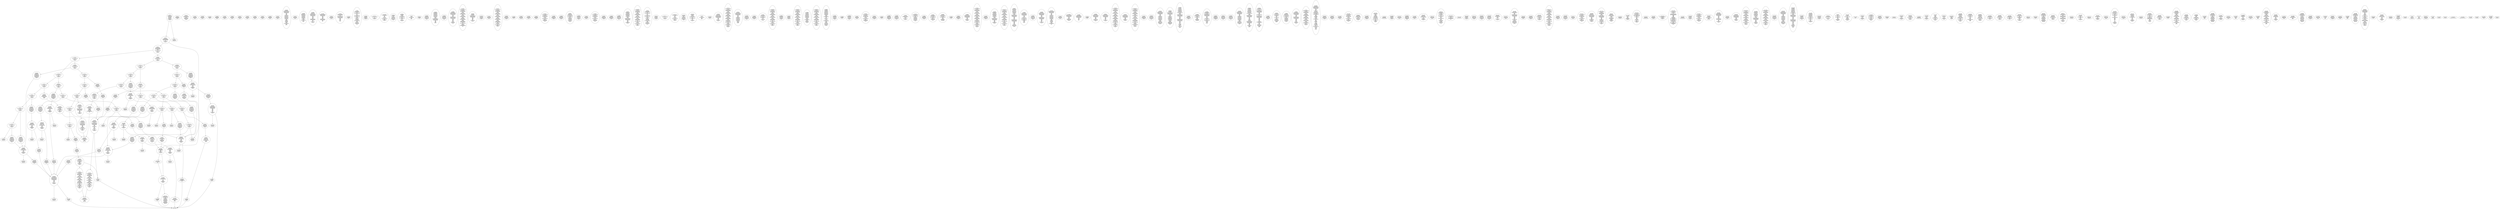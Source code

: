 /* Generated by GvGen v.1.0 (https://www.github.com/stricaud/gvgen) */

digraph G {
compound=true;
   node1 [label="[anywhere]"];
   node2 [label="# 0x0
PUSHX Data
PUSHX Data
MSTORE
CALLVALUE
ISZERO
PUSHX Data
JUMPI
"];
   node3 [label="# 0xc
PUSHX Data
REVERT
"];
   node4 [label="# 0x10
JUMPDEST
PUSHX LogicData
CALLDATASIZE
LT
PUSHX Data
JUMPI
"];
   node5 [label="# 0x1a
PUSHX Data
CALLDATALOAD
PUSHX BitData
SHR
PUSHX LogicData
GT
PUSHX Data
JUMPI
"];
   node6 [label="# 0x2b
PUSHX LogicData
GT
PUSHX Data
JUMPI
"];
   node7 [label="# 0x36
PUSHX LogicData
GT
PUSHX Data
JUMPI
"];
   node8 [label="# 0x41
PUSHX LogicData
EQ
PUSHX Data
JUMPI
"];
   node9 [label="# 0x4c
PUSHX LogicData
EQ
PUSHX Data
JUMPI
"];
   node10 [label="# 0x57
PUSHX LogicData
EQ
PUSHX Data
JUMPI
"];
   node11 [label="# 0x62
PUSHX LogicData
EQ
PUSHX Data
JUMPI
"];
   node12 [label="# 0x6d
PUSHX Data
REVERT
"];
   node13 [label="# 0x71
JUMPDEST
PUSHX LogicData
EQ
PUSHX Data
JUMPI
"];
   node14 [label="# 0x7d
PUSHX LogicData
EQ
PUSHX Data
JUMPI
"];
   node15 [label="# 0x88
PUSHX LogicData
EQ
PUSHX Data
JUMPI
"];
   node16 [label="# 0x93
PUSHX Data
REVERT
"];
   node17 [label="# 0x97
JUMPDEST
PUSHX LogicData
EQ
PUSHX Data
JUMPI
"];
   node18 [label="# 0xa3
PUSHX LogicData
EQ
PUSHX Data
JUMPI
"];
   node19 [label="# 0xae
PUSHX LogicData
EQ
PUSHX Data
JUMPI
"];
   node20 [label="# 0xb9
PUSHX LogicData
EQ
PUSHX Data
JUMPI
"];
   node21 [label="# 0xc4
PUSHX LogicData
EQ
PUSHX Data
JUMPI
"];
   node22 [label="# 0xcf
PUSHX LogicData
EQ
PUSHX Data
JUMPI
"];
   node23 [label="# 0xda
PUSHX Data
REVERT
"];
   node24 [label="# 0xde
JUMPDEST
PUSHX LogicData
GT
PUSHX Data
JUMPI
"];
   node25 [label="# 0xea
PUSHX LogicData
GT
PUSHX Data
JUMPI
"];
   node26 [label="# 0xf5
PUSHX LogicData
EQ
PUSHX Data
JUMPI
"];
   node27 [label="# 0x100
PUSHX LogicData
EQ
PUSHX Data
JUMPI
"];
   node28 [label="# 0x10b
PUSHX LogicData
EQ
PUSHX Data
JUMPI
"];
   node29 [label="# 0x116
PUSHX LogicData
EQ
PUSHX Data
JUMPI
"];
   node30 [label="# 0x121
PUSHX Data
REVERT
"];
   node31 [label="# 0x125
JUMPDEST
PUSHX LogicData
EQ
PUSHX Data
JUMPI
"];
   node32 [label="# 0x131
PUSHX LogicData
EQ
PUSHX Data
JUMPI
"];
   node33 [label="# 0x13c
PUSHX LogicData
EQ
PUSHX Data
JUMPI
"];
   node34 [label="# 0x147
PUSHX Data
REVERT
"];
   node35 [label="# 0x14b
JUMPDEST
PUSHX LogicData
EQ
PUSHX Data
JUMPI
"];
   node36 [label="# 0x157
PUSHX LogicData
EQ
PUSHX Data
JUMPI
"];
   node37 [label="# 0x162
PUSHX LogicData
EQ
PUSHX Data
JUMPI
"];
   node38 [label="# 0x16d
PUSHX LogicData
EQ
PUSHX Data
JUMPI
"];
   node39 [label="# 0x178
PUSHX LogicData
EQ
PUSHX Data
JUMPI
"];
   node40 [label="# 0x183
PUSHX LogicData
EQ
PUSHX Data
JUMPI
"];
   node41 [label="# 0x18e
JUMPDEST
PUSHX Data
REVERT
"];
   node42 [label="# 0x193
JUMPDEST
PUSHX Data
PUSHX Data
CALLDATASIZE
PUSHX Data
PUSHX Data
JUMP
"];
   node43 [label="# 0x1a1
JUMPDEST
PUSHX Data
JUMP
"];
   node44 [label="# 0x1a6
JUMPDEST
PUSHX MemData
MLOAD
ISZERO
ISZERO
MSTORE
PUSHX ArithData
ADD
"];
   node45 [label="# 0x1b2
JUMPDEST
PUSHX MemData
MLOAD
SUB
RETURN
"];
   node46 [label="# 0x1bb
JUMPDEST
PUSHX Data
PUSHX Data
JUMP
"];
   node47 [label="# 0x1c3
JUMPDEST
PUSHX MemData
MLOAD
PUSHX Data
PUSHX Data
JUMP
"];
   node48 [label="# 0x1d0
JUMPDEST
PUSHX Data
PUSHX Data
CALLDATASIZE
PUSHX Data
PUSHX Data
JUMP
"];
   node49 [label="# 0x1de
JUMPDEST
PUSHX Data
JUMP
"];
   node50 [label="# 0x1e3
JUMPDEST
PUSHX MemData
MLOAD
PUSHX ArithData
PUSHX BitData
PUSHX BitData
SHL
SUB
AND
MSTORE
PUSHX ArithData
ADD
PUSHX Data
JUMP
"];
   node51 [label="# 0x1fb
JUMPDEST
PUSHX Data
PUSHX Data
CALLDATASIZE
PUSHX Data
PUSHX Data
JUMP
"];
   node52 [label="# 0x209
JUMPDEST
PUSHX Data
JUMP
"];
   node53 [label="# 0x20e
JUMPDEST
STOP
"];
   node54 [label="# 0x210
JUMPDEST
PUSHX Data
PUSHX Data
JUMP
"];
   node55 [label="# 0x218
JUMPDEST
PUSHX MemData
MLOAD
MSTORE
PUSHX ArithData
ADD
PUSHX Data
JUMP
"];
   node56 [label="# 0x226
JUMPDEST
PUSHX Data
PUSHX Data
CALLDATASIZE
PUSHX Data
PUSHX Data
JUMP
"];
   node57 [label="# 0x234
JUMPDEST
PUSHX Data
JUMP
"];
   node58 [label="# 0x239
JUMPDEST
PUSHX Data
PUSHX Data
JUMP
"];
   node59 [label="# 0x241
JUMPDEST
PUSHX Data
PUSHX Data
CALLDATASIZE
PUSHX Data
PUSHX Data
JUMP
"];
   node60 [label="# 0x24f
JUMPDEST
PUSHX Data
JUMP
"];
   node61 [label="# 0x254
JUMPDEST
PUSHX Data
PUSHX Data
CALLDATASIZE
PUSHX Data
PUSHX Data
JUMP
"];
   node62 [label="# 0x262
JUMPDEST
PUSHX Data
JUMP
"];
   node63 [label="# 0x267
JUMPDEST
PUSHX Data
PUSHX Data
CALLDATASIZE
PUSHX Data
PUSHX Data
JUMP
"];
   node64 [label="# 0x275
JUMPDEST
PUSHX Data
JUMP
"];
   node65 [label="# 0x27a
JUMPDEST
PUSHX StorData
SLOAD
PUSHX BitData
AND
PUSHX Data
JUMP
"];
   node66 [label="# 0x285
JUMPDEST
PUSHX Data
PUSHX Data
CALLDATASIZE
PUSHX Data
PUSHX Data
JUMP
"];
   node67 [label="# 0x293
JUMPDEST
PUSHX Data
JUMP
"];
   node68 [label="# 0x298
JUMPDEST
PUSHX Data
PUSHX Data
JUMP
"];
   node69 [label="# 0x2a0
JUMPDEST
PUSHX Data
PUSHX Data
CALLDATASIZE
PUSHX Data
PUSHX Data
JUMP
"];
   node70 [label="# 0x2ae
JUMPDEST
PUSHX Data
JUMP
"];
   node71 [label="# 0x2b3
JUMPDEST
PUSHX Data
PUSHX Data
JUMP
"];
   node72 [label="# 0x2bb
JUMPDEST
PUSHX Data
PUSHX Data
JUMP
"];
   node73 [label="# 0x2c3
JUMPDEST
PUSHX StorData
SLOAD
PUSHX Data
DIV
PUSHX ArithData
PUSHX BitData
PUSHX BitData
SHL
SUB
AND
PUSHX Data
JUMP
"];
   node74 [label="# 0x2d9
JUMPDEST
PUSHX Data
PUSHX Data
JUMP
"];
   node75 [label="# 0x2e1
JUMPDEST
PUSHX Data
PUSHX Data
JUMP
"];
   node76 [label="# 0x2e9
JUMPDEST
PUSHX Data
PUSHX Data
CALLDATASIZE
PUSHX Data
PUSHX Data
JUMP
"];
   node77 [label="# 0x2f7
JUMPDEST
PUSHX Data
JUMP
"];
   node78 [label="# 0x2fc
JUMPDEST
PUSHX Data
PUSHX Data
CALLDATASIZE
PUSHX Data
PUSHX Data
JUMP
"];
   node79 [label="# 0x30a
JUMPDEST
PUSHX Data
JUMP
"];
   node80 [label="# 0x30f
JUMPDEST
PUSHX Data
PUSHX Data
CALLDATASIZE
PUSHX Data
PUSHX Data
JUMP
"];
   node81 [label="# 0x31d
JUMPDEST
PUSHX Data
JUMP
"];
   node82 [label="# 0x322
JUMPDEST
PUSHX Data
PUSHX StorData
SLOAD
JUMP
"];
   node83 [label="# 0x32b
JUMPDEST
PUSHX Data
PUSHX Data
CALLDATASIZE
PUSHX Data
PUSHX Data
JUMP
"];
   node84 [label="# 0x339
JUMPDEST
PUSHX ArithData
PUSHX BitData
PUSHX BitData
SHL
SUB
AND
PUSHX Data
MSTORE
PUSHX Data
PUSHX Data
MSTORE
PUSHX Data
SHA3
AND
MSTORE
MSTORE
SHA3
SLOAD
PUSHX BitData
AND
JUMP
"];
   node85 [label="# 0x367
JUMPDEST
PUSHX Data
PUSHX Data
CALLDATASIZE
PUSHX Data
PUSHX Data
JUMP
"];
   node86 [label="# 0x375
JUMPDEST
PUSHX Data
JUMP
"];
   node87 [label="# 0x37a
JUMPDEST
PUSHX Data
PUSHX Data
CALLDATASIZE
PUSHX Data
PUSHX Data
JUMP
"];
   node88 [label="# 0x388
JUMPDEST
PUSHX Data
PUSHX Data
MSTORE
PUSHX Data
MSTORE
PUSHX Data
SHA3
SLOAD
PUSHX BitData
AND
JUMP
"];
   node89 [label="# 0x39d
JUMPDEST
PUSHX Data
PUSHX ArithData
PUSHX BitData
PUSHX BitData
SHL
SUB
NOT
AND
PUSHX BitData
PUSHX BitData
SHL
EQ
PUSHX Data
JUMPI
"];
   node90 [label="# 0x3b9
PUSHX ArithData
PUSHX BitData
PUSHX BitData
SHL
SUB
NOT
AND
PUSHX BitData
PUSHX BitData
SHL
EQ
"];
   node91 [label="# 0x3ce
JUMPDEST
PUSHX Data
JUMPI
"];
   node92 [label="# 0x3d4
PUSHX BitData
PUSHX BitData
SHL
PUSHX ArithData
PUSHX BitData
PUSHX BitData
SHL
SUB
NOT
AND
EQ
"];
   node93 [label="# 0x3e9
JUMPDEST
JUMP
"];
   node94 [label="# 0x3ef
JUMPDEST
PUSHX Data
PUSHX StorData
SLOAD
PUSHX Data
PUSHX Data
JUMP
"];
   node95 [label="# 0x3fe
JUMPDEST
PUSHX ArithData
ADD
PUSHX ArithData
DIV
MUL
PUSHX ArithData
ADD
PUSHX MemData
MLOAD
ADD
PUSHX Data
MSTORE
MSTORE
PUSHX ArithData
ADD
SLOAD
PUSHX Data
PUSHX Data
JUMP
"];
   node96 [label="# 0x42a
JUMPDEST
ISZERO
PUSHX Data
JUMPI
"];
   node97 [label="# 0x431
PUSHX LogicData
LT
PUSHX Data
JUMPI
"];
   node98 [label="# 0x439
PUSHX ArithData
SLOAD
DIV
MUL
MSTORE
PUSHX ArithData
ADD
PUSHX Data
JUMP
"];
   node99 [label="# 0x44c
JUMPDEST
ADD
PUSHX Data
MSTORE
PUSHX Data
PUSHX Data
SHA3
"];
   node100 [label="# 0x45a
JUMPDEST
SLOAD
MSTORE
PUSHX ArithData
ADD
PUSHX ArithData
ADD
GT
PUSHX Data
JUMPI
"];
   node101 [label="# 0x46e
SUB
PUSHX BitData
AND
ADD
"];
   node102 [label="# 0x477
JUMPDEST
JUMP
"];
   node103 [label="# 0x481
JUMPDEST
PUSHX Data
PUSHX Data
PUSHX Data
JUMP
"];
   node104 [label="# 0x48c
JUMPDEST
PUSHX Data
MSTORE
PUSHX Data
PUSHX Data
MSTORE
PUSHX Data
SHA3
SLOAD
PUSHX ArithData
PUSHX BitData
PUSHX BitData
SHL
SUB
AND
JUMP
"];
   node105 [label="# 0x4a8
JUMPDEST
PUSHX Data
PUSHX Data
PUSHX Data
JUMP
"];
   node106 [label="# 0x4b3
JUMPDEST
PUSHX ArithData
PUSHX BitData
PUSHX BitData
SHL
SUB
AND
PUSHX ArithData
PUSHX BitData
PUSHX BitData
SHL
SUB
AND
EQ
ISZERO
PUSHX Data
JUMPI
"];
   node107 [label="# 0x4d0
PUSHX MemData
MLOAD
PUSHX BitData
PUSHX BitData
SHL
MSTORE
PUSHX Data
PUSHX ArithData
ADD
MSTORE
PUSHX Data
PUSHX ArithData
ADD
MSTORE
PUSHX Data
PUSHX ArithData
ADD
MSTORE
PUSHX BitData
PUSHX BitData
SHL
PUSHX ArithData
ADD
MSTORE
PUSHX ArithData
ADD
"];
   node108 [label="# 0x51d
JUMPDEST
PUSHX MemData
MLOAD
SUB
REVERT
"];
   node109 [label="# 0x526
JUMPDEST
CALLER
PUSHX ArithData
PUSHX BitData
PUSHX BitData
SHL
SUB
AND
EQ
PUSHX Data
JUMPI
"];
   node110 [label="# 0x538
PUSHX Data
CALLER
PUSHX Data
JUMP
"];
   node111 [label="# 0x542
JUMPDEST
PUSHX Data
JUMPI
"];
   node112 [label="# 0x547
PUSHX MemData
MLOAD
PUSHX BitData
PUSHX BitData
SHL
MSTORE
PUSHX Data
PUSHX ArithData
ADD
MSTORE
PUSHX Data
PUSHX ArithData
ADD
MSTORE
PUSHX Data
PUSHX ArithData
ADD
MSTORE
PUSHX Data
PUSHX ArithData
ADD
MSTORE
PUSHX ArithData
ADD
PUSHX Data
JUMP
"];
   node113 [label="# 0x5b4
JUMPDEST
PUSHX Data
PUSHX Data
JUMP
"];
   node114 [label="# 0x5be
JUMPDEST
JUMP
"];
   node115 [label="# 0x5c3
JUMPDEST
PUSHX Data
PUSHX Data
PUSHX StorData
SLOAD
JUMP
"];
   node116 [label="# 0x5ce
JUMPDEST
JUMP
"];
   node117 [label="# 0x5d3
JUMPDEST
PUSHX Data
CALLER
"];
   node118 [label="# 0x5d8
JUMPDEST
PUSHX Data
JUMP
"];
   node119 [label="# 0x5de
JUMPDEST
PUSHX Data
JUMPI
"];
   node120 [label="# 0x5e3
PUSHX MemData
MLOAD
PUSHX BitData
PUSHX BitData
SHL
MSTORE
PUSHX ArithData
ADD
PUSHX Data
PUSHX Data
JUMP
"];
   node121 [label="# 0x5fa
JUMPDEST
PUSHX Data
PUSHX Data
JUMP
"];
   node122 [label="# 0x605
JUMPDEST
PUSHX Data
PUSHX Data
JUMP
"];
   node123 [label="# 0x60d
JUMPDEST
PUSHX Data
PUSHX Data
JUMP
"];
   node124 [label="# 0x615
JUMPDEST
JUMP
"];
   node125 [label="# 0x617
JUMPDEST
PUSHX Data
PUSHX MemData
MLOAD
PUSHX ArithData
ADD
PUSHX Data
MSTORE
PUSHX Data
MSTORE
PUSHX Data
JUMP
"];
   node126 [label="# 0x632
JUMPDEST
PUSHX Data
CALLER
PUSHX Data
JUMP
"];
   node127 [label="# 0x63b
JUMPDEST
PUSHX Data
JUMPI
"];
   node128 [label="# 0x640
PUSHX MemData
MLOAD
PUSHX BitData
PUSHX BitData
SHL
MSTORE
PUSHX ArithData
ADD
PUSHX Data
PUSHX Data
JUMP
"];
   node129 [label="# 0x657
JUMPDEST
PUSHX Data
PUSHX Data
JUMP
"];
   node130 [label="# 0x660
JUMPDEST
JUMP
"];
   node131 [label="# 0x663
JUMPDEST
PUSHX Data
PUSHX Data
JUMP
"];
   node132 [label="# 0x66b
JUMPDEST
PUSHX Data
PUSHX Data
PUSHX Data
JUMP
"];
   node133 [label="# 0x677
JUMPDEST
PUSHX Data
MSTORE
PUSHX Data
PUSHX Data
MSTORE
PUSHX Data
SHA3
SLOAD
PUSHX ArithData
PUSHX BitData
PUSHX BitData
SHL
SUB
AND
PUSHX Data
JUMPI
"];
   node134 [label="# 0x695
PUSHX MemData
MLOAD
PUSHX BitData
PUSHX BitData
SHL
MSTORE
PUSHX Data
PUSHX ArithData
ADD
MSTORE
PUSHX Data
PUSHX ArithData
ADD
MSTORE
PUSHX BitData
PUSHX BitData
SHL
PUSHX ArithData
ADD
MSTORE
PUSHX ArithData
ADD
PUSHX Data
JUMP
"];
   node135 [label="# 0x6d7
JUMPDEST
PUSHX StorData
SLOAD
PUSHX Data
PUSHX Data
JUMP
"];
   node136 [label="# 0x6e4
JUMPDEST
PUSHX ArithData
ADD
PUSHX ArithData
DIV
MUL
PUSHX ArithData
ADD
PUSHX MemData
MLOAD
ADD
PUSHX Data
MSTORE
MSTORE
PUSHX ArithData
ADD
SLOAD
PUSHX Data
PUSHX Data
JUMP
"];
   node137 [label="# 0x710
JUMPDEST
ISZERO
PUSHX Data
JUMPI
"];
   node138 [label="# 0x717
PUSHX LogicData
LT
PUSHX Data
JUMPI
"];
   node139 [label="# 0x71f
PUSHX ArithData
SLOAD
DIV
MUL
MSTORE
PUSHX ArithData
ADD
PUSHX Data
JUMP
"];
   node140 [label="# 0x732
JUMPDEST
ADD
PUSHX Data
MSTORE
PUSHX Data
PUSHX Data
SHA3
"];
   node141 [label="# 0x740
JUMPDEST
SLOAD
MSTORE
PUSHX ArithData
ADD
PUSHX ArithData
ADD
GT
PUSHX Data
JUMPI
"];
   node142 [label="# 0x754
SUB
PUSHX BitData
AND
ADD
"];
   node143 [label="# 0x75d
JUMPDEST
JUMP
"];
   node144 [label="# 0x765
JUMPDEST
PUSHX Data
PUSHX ArithData
PUSHX BitData
PUSHX BitData
SHL
SUB
AND
PUSHX Data
JUMPI
"];
   node145 [label="# 0x776
PUSHX MemData
MLOAD
PUSHX BitData
PUSHX BitData
SHL
MSTORE
PUSHX Data
PUSHX ArithData
ADD
MSTORE
PUSHX Data
PUSHX ArithData
ADD
MSTORE
PUSHX Data
PUSHX ArithData
ADD
MSTORE
PUSHX BitData
PUSHX BitData
SHL
PUSHX ArithData
ADD
MSTORE
PUSHX ArithData
ADD
PUSHX Data
JUMP
"];
   node146 [label="# 0x7cf
JUMPDEST
PUSHX ArithData
PUSHX BitData
PUSHX BitData
SHL
SUB
AND
PUSHX Data
MSTORE
PUSHX Data
PUSHX Data
MSTORE
PUSHX Data
SHA3
SLOAD
JUMP
"];
   node147 [label="# 0x7eb
JUMPDEST
PUSHX Data
PUSHX Data
JUMP
"];
   node148 [label="# 0x7f3
JUMPDEST
PUSHX Data
PUSHX Data
PUSHX Data
JUMP
"];
   node149 [label="# 0x7fd
JUMPDEST
PUSHX Data
PUSHX Data
JUMP
"];
   node150 [label="# 0x805
JUMPDEST
PUSHX Data
PUSHX Data
JUMP
"];
   node151 [label="# 0x80d
JUMPDEST
PUSHX Data
PUSHX StorData
SLOAD
PUSHX Data
PUSHX Data
JUMP
"];
   node152 [label="# 0x81c
JUMPDEST
PUSHX Data
PUSHX Data
JUMP
"];
   node153 [label="# 0x824
JUMPDEST
PUSHX StorData
SLOAD
PUSHX StorData
SLOAD
LT
PUSHX Data
JUMPI
"];
   node154 [label="# 0x830
PUSHX MemData
MLOAD
PUSHX BitData
PUSHX BitData
SHL
MSTORE
PUSHX Data
PUSHX ArithData
ADD
MSTORE
PUSHX Data
PUSHX ArithData
ADD
MSTORE
PUSHX BitData
PUSHX BitData
SHL
PUSHX ArithData
ADD
MSTORE
PUSHX ArithData
ADD
PUSHX Data
JUMP
"];
   node155 [label="# 0x86c
JUMPDEST
PUSHX Data
CALLER
PUSHX Data
JUMP
"];
   node156 [label="# 0x875
JUMPDEST
ISZERO
PUSHX Data
JUMPI
"];
   node157 [label="# 0x87b
PUSHX MemData
MLOAD
PUSHX BitData
PUSHX BitData
SHL
MSTORE
PUSHX Data
PUSHX ArithData
ADD
MSTORE
PUSHX Data
PUSHX ArithData
ADD
MSTORE
PUSHX BitData
PUSHX BitData
SHL
PUSHX ArithData
ADD
MSTORE
PUSHX ArithData
ADD
PUSHX Data
JUMP
"];
   node158 [label="# 0x8b8
JUMPDEST
CALLER
PUSHX Data
MSTORE
PUSHX Data
PUSHX Data
MSTORE
PUSHX Data
SHA3
SLOAD
PUSHX BitData
AND
ISZERO
PUSHX Data
JUMPI
"];
   node159 [label="# 0x8d1
PUSHX MemData
MLOAD
PUSHX BitData
PUSHX BitData
SHL
MSTORE
PUSHX Data
PUSHX ArithData
ADD
MSTORE
PUSHX Data
PUSHX ArithData
ADD
MSTORE
PUSHX BitData
PUSHX BitData
SHL
PUSHX ArithData
ADD
MSTORE
PUSHX ArithData
ADD
PUSHX Data
JUMP
"];
   node160 [label="# 0x90e
JUMPDEST
CALLER
PUSHX Data
MSTORE
PUSHX Data
PUSHX Data
MSTORE
PUSHX Data
SHA3
SLOAD
PUSHX BitData
NOT
AND
PUSHX Data
OR
SSTORE
PUSHX StorData
SLOAD
ADD
SSTORE
PUSHX Data
CALLER
PUSHX Data
JUMP
"];
   node161 [label="# 0x93e
JUMPDEST
PUSHX Data
CALLER
PUSHX Data
JUMP
"];
   node162 [label="# 0x949
JUMPDEST
JUMP
"];
   node163 [label="# 0x94d
JUMPDEST
PUSHX Data
CALLER
PUSHX Data
JUMP
"];
   node164 [label="# 0x957
JUMPDEST
PUSHX Data
JUMPI
"];
   node165 [label="# 0x95c
PUSHX MemData
MLOAD
PUSHX BitData
PUSHX BitData
SHL
MSTORE
PUSHX ArithData
ADD
PUSHX Data
PUSHX Data
JUMP
"];
   node166 [label="# 0x973
JUMPDEST
PUSHX Data
PUSHX Data
JUMP
"];
   node167 [label="# 0x97f
JUMPDEST
JUMP
"];
   node168 [label="# 0x985
JUMPDEST
PUSHX Data
PUSHX Data
PUSHX Data
JUMP
"];
   node169 [label="# 0x990
JUMPDEST
PUSHX Data
PUSHX Data
PUSHX Data
JUMP
"];
   node170 [label="# 0x99a
JUMPDEST
PUSHX LogicData
MLOAD
GT
PUSHX Data
JUMPI
"];
   node171 [label="# 0x9a6
PUSHX MemData
MLOAD
PUSHX ArithData
ADD
PUSHX Data
MSTORE
PUSHX Data
MSTORE
PUSHX Data
JUMP
"];
   node172 [label="# 0x9ba
JUMPDEST
PUSHX Data
PUSHX Data
JUMP
"];
   node173 [label="# 0x9c4
JUMPDEST
PUSHX MemData
MLOAD
PUSHX ArithData
ADD
PUSHX Data
PUSHX Data
JUMP
"];
   node174 [label="# 0x9d5
JUMPDEST
PUSHX MemData
MLOAD
PUSHX ArithData
SUB
SUB
MSTORE
PUSHX Data
MSTORE
"];
   node175 [label="# 0x9e5
JUMPDEST
JUMP
"];
   node176 [label="# 0x9ec
JUMPDEST
PUSHX Data
PUSHX Data
JUMP
"];
   node177 [label="# 0x9f4
JUMPDEST
PUSHX ArithData
PUSHX BitData
PUSHX BitData
SHL
SUB
AND
PUSHX Data
JUMPI
"];
   node178 [label="# 0xa03
PUSHX MemData
MLOAD
PUSHX BitData
PUSHX BitData
SHL
MSTORE
PUSHX Data
PUSHX ArithData
ADD
MSTORE
PUSHX Data
PUSHX ArithData
ADD
MSTORE
PUSHX Data
PUSHX ArithData
ADD
MSTORE
PUSHX BitData
PUSHX BitData
SHL
PUSHX ArithData
ADD
MSTORE
PUSHX ArithData
ADD
PUSHX Data
JUMP
"];
   node179 [label="# 0xa59
JUMPDEST
PUSHX Data
PUSHX Data
JUMP
"];
   node180 [label="# 0xa62
JUMPDEST
PUSHX Data
MSTORE
PUSHX Data
PUSHX Data
MSTORE
PUSHX Data
SHA3
SLOAD
PUSHX ArithData
PUSHX BitData
PUSHX BitData
SHL
SUB
AND
PUSHX Data
JUMPI
"];
   node181 [label="# 0xa7f
PUSHX MemData
MLOAD
PUSHX BitData
PUSHX BitData
SHL
MSTORE
PUSHX Data
PUSHX ArithData
ADD
MSTORE
PUSHX Data
PUSHX ArithData
ADD
MSTORE
PUSHX BitData
PUSHX BitData
SHL
PUSHX ArithData
ADD
MSTORE
PUSHX ArithData
ADD
PUSHX Data
JUMP
"];
   node182 [label="# 0xac1
JUMPDEST
PUSHX Data
MSTORE
PUSHX Data
PUSHX Data
MSTORE
PUSHX Data
SHA3
SLOAD
PUSHX ArithData
PUSHX BitData
PUSHX BitData
SHL
SUB
NOT
AND
PUSHX ArithData
PUSHX BitData
PUSHX BitData
SHL
SUB
AND
OR
SSTORE
PUSHX Data
PUSHX Data
JUMP
"];
   node183 [label="# 0xaf6
JUMPDEST
PUSHX ArithData
PUSHX BitData
PUSHX BitData
SHL
SUB
AND
PUSHX Data
PUSHX MemData
MLOAD
PUSHX MemData
MLOAD
SUB
LOGX
JUMP
"];
   node184 [label="# 0xb2f
JUMPDEST
PUSHX Data
PUSHX Data
PUSHX Data
JUMP
"];
   node185 [label="# 0xb3b
JUMPDEST
PUSHX ArithData
PUSHX BitData
PUSHX BitData
SHL
SUB
AND
PUSHX ArithData
PUSHX BitData
PUSHX BitData
SHL
SUB
AND
EQ
PUSHX Data
JUMPI
"];
   node186 [label="# 0xb58
PUSHX ArithData
PUSHX BitData
PUSHX BitData
SHL
SUB
AND
PUSHX Data
MSTORE
PUSHX Data
PUSHX Data
MSTORE
PUSHX Data
SHA3
AND
MSTORE
MSTORE
SHA3
SLOAD
PUSHX BitData
AND
"];
   node187 [label="# 0xb82
JUMPDEST
PUSHX Data
JUMPI
"];
   node188 [label="# 0xb88
PUSHX ArithData
PUSHX BitData
PUSHX BitData
SHL
SUB
AND
PUSHX Data
PUSHX Data
JUMP
"];
   node189 [label="# 0xb9b
JUMPDEST
PUSHX ArithData
PUSHX BitData
PUSHX BitData
SHL
SUB
AND
EQ
"];
   node190 [label="# 0xba6
JUMPDEST
JUMP
"];
   node191 [label="# 0xbae
JUMPDEST
PUSHX ArithData
PUSHX BitData
PUSHX BitData
SHL
SUB
AND
PUSHX Data
PUSHX Data
JUMP
"];
   node192 [label="# 0xbc1
JUMPDEST
PUSHX ArithData
PUSHX BitData
PUSHX BitData
SHL
SUB
AND
EQ
PUSHX Data
JUMPI
"];
   node193 [label="# 0xbd0
PUSHX MemData
MLOAD
PUSHX BitData
PUSHX BitData
SHL
MSTORE
PUSHX Data
PUSHX ArithData
ADD
MSTORE
PUSHX Data
PUSHX ArithData
ADD
MSTORE
PUSHX Data
PUSHX ArithData
ADD
MSTORE
PUSHX BitData
PUSHX BitData
SHL
PUSHX ArithData
ADD
MSTORE
PUSHX ArithData
ADD
PUSHX Data
JUMP
"];
   node194 [label="# 0xc25
JUMPDEST
PUSHX ArithData
PUSHX BitData
PUSHX BitData
SHL
SUB
AND
PUSHX Data
JUMPI
"];
   node195 [label="# 0xc34
PUSHX MemData
MLOAD
PUSHX BitData
PUSHX BitData
SHL
MSTORE
PUSHX Data
PUSHX ArithData
ADD
MSTORE
PUSHX ArithData
ADD
MSTORE
PUSHX Data
PUSHX ArithData
ADD
MSTORE
PUSHX BitData
PUSHX BitData
SHL
PUSHX ArithData
ADD
MSTORE
PUSHX ArithData
ADD
PUSHX Data
JUMP
"];
   node196 [label="# 0xc87
JUMPDEST
PUSHX Data
PUSHX Data
JUMP
"];
   node197 [label="# 0xc92
JUMPDEST
PUSHX Data
PUSHX Data
PUSHX Data
JUMP
"];
   node198 [label="# 0xc9d
JUMPDEST
PUSHX ArithData
PUSHX BitData
PUSHX BitData
SHL
SUB
AND
PUSHX Data
MSTORE
PUSHX Data
PUSHX Data
MSTORE
PUSHX Data
SHA3
SLOAD
PUSHX Data
PUSHX Data
PUSHX Data
JUMP
"];
   node199 [label="# 0xcc6
JUMPDEST
SSTORE
PUSHX ArithData
PUSHX BitData
PUSHX BitData
SHL
SUB
AND
PUSHX Data
MSTORE
PUSHX Data
PUSHX Data
MSTORE
PUSHX Data
SHA3
SLOAD
PUSHX Data
PUSHX Data
PUSHX Data
JUMP
"];
   node200 [label="# 0xcf4
JUMPDEST
SSTORE
PUSHX Data
MSTORE
PUSHX Data
PUSHX Data
MSTORE
PUSHX MemData
SHA3
SLOAD
PUSHX ArithData
PUSHX BitData
PUSHX BitData
SHL
SUB
NOT
AND
PUSHX ArithData
PUSHX BitData
PUSHX BitData
SHL
SUB
AND
OR
SSTORE
MLOAD
AND
PUSHX Data
LOGX
JUMP
"];
   node201 [label="# 0xd55
JUMPDEST
PUSHX StorData
SLOAD
PUSHX ArithData
PUSHX BitData
PUSHX BitData
SHL
SUB
PUSHX Data
DIV
AND
CALLER
EQ
PUSHX Data
JUMPI
"];
   node202 [label="# 0xd6e
PUSHX MemData
MLOAD
PUSHX BitData
PUSHX BitData
SHL
MSTORE
PUSHX Data
PUSHX ArithData
ADD
MSTORE
PUSHX ArithData
ADD
MSTORE
PUSHX Data
PUSHX ArithData
ADD
MSTORE
PUSHX ArithData
ADD
PUSHX Data
JUMP
"];
   node203 [label="# 0xdb5
JUMPDEST
PUSHX Data
PUSHX Data
JUMP
"];
   node204 [label="# 0xdbd
JUMPDEST
PUSHX StorData
SLOAD
PUSHX BitData
NOT
AND
SSTORE
PUSHX Data
CALLER
"];
   node205 [label="# 0xdea
JUMPDEST
PUSHX MemData
MLOAD
PUSHX ArithData
PUSHX BitData
PUSHX BitData
SHL
SUB
AND
MSTORE
PUSHX ArithData
ADD
PUSHX MemData
MLOAD
SUB
LOGX
JUMP
"];
   node206 [label="# 0xe07
JUMPDEST
PUSHX Data
PUSHX Data
PUSHX Data
JUMP
"];
   node207 [label="# 0xe12
JUMPDEST
PUSHX Data
PUSHX Data
PUSHX Data
JUMP
"];
   node208 [label="# 0xe20
JUMPDEST
PUSHX Data
PUSHX Data
PUSHX Data
JUMP
"];
   node209 [label="# 0xe2b
JUMPDEST
PUSHX ArithData
PUSHX BitData
PUSHX BitData
SHL
SUB
AND
PUSHX Data
MSTORE
PUSHX Data
PUSHX Data
MSTORE
PUSHX Data
SHA3
SLOAD
PUSHX Data
PUSHX Data
PUSHX Data
JUMP
"];
   node210 [label="# 0xe54
JUMPDEST
SSTORE
PUSHX Data
MSTORE
PUSHX Data
PUSHX Data
MSTORE
PUSHX MemData
SHA3
SLOAD
PUSHX ArithData
PUSHX BitData
PUSHX BitData
SHL
SUB
NOT
AND
SSTORE
MLOAD
PUSHX ArithData
PUSHX BitData
PUSHX BitData
SHL
SUB
AND
PUSHX Data
LOGX
JUMP
"];
   node211 [label="# 0xeae
JUMPDEST
PUSHX StorData
SLOAD
PUSHX ArithData
PUSHX BitData
PUSHX BitData
SHL
SUB
AND
PUSHX ArithData
MUL
PUSHX ArithData
PUSHX BitData
PUSHX BitData
SHL
SUB
NOT
AND
OR
SSTORE
PUSHX MemData
MLOAD
DIV
AND
PUSHX Data
PUSHX Data
LOGX
JUMP
"];
   node212 [label="# 0xf08
JUMPDEST
PUSHX Data
PUSHX Data
JUMP
"];
   node213 [label="# 0xf10
JUMPDEST
PUSHX StorData
SLOAD
PUSHX BitData
NOT
AND
PUSHX BitData
OR
SSTORE
PUSHX Data
PUSHX Data
CALLER
JUMP
"];
   node214 [label="# 0xf45
JUMPDEST
PUSHX StorData
SLOAD
PUSHX BitData
AND
ISZERO
PUSHX Data
JUMPI
"];
   node215 [label="# 0xf51
PUSHX MemData
MLOAD
PUSHX BitData
PUSHX BitData
SHL
MSTORE
PUSHX Data
PUSHX ArithData
ADD
MSTORE
PUSHX Data
PUSHX ArithData
ADD
MSTORE
PUSHX BitData
PUSHX BitData
SHL
PUSHX ArithData
ADD
MSTORE
PUSHX ArithData
ADD
PUSHX Data
JUMP
"];
   node216 [label="# 0xf8b
JUMPDEST
PUSHX Data
PUSHX MemData
MLOAD
PUSHX ArithData
ADD
PUSHX Data
MSTORE
PUSHX Data
MSTORE
PUSHX Data
JUMP
"];
   node217 [label="# 0xfa5
JUMPDEST
PUSHX ArithData
PUSHX BitData
PUSHX BitData
SHL
SUB
AND
PUSHX ArithData
PUSHX BitData
PUSHX BitData
SHL
SUB
AND
EQ
ISZERO
PUSHX Data
JUMPI
"];
   node218 [label="# 0xfc0
PUSHX MemData
MLOAD
PUSHX BitData
PUSHX BitData
SHL
MSTORE
PUSHX Data
PUSHX ArithData
ADD
MSTORE
PUSHX Data
PUSHX ArithData
ADD
MSTORE
PUSHX Data
PUSHX ArithData
ADD
MSTORE
PUSHX ArithData
ADD
PUSHX Data
JUMP
"];
   node219 [label="# 0x1007
JUMPDEST
PUSHX ArithData
PUSHX BitData
PUSHX BitData
SHL
SUB
AND
PUSHX Data
MSTORE
PUSHX Data
PUSHX ArithData
MSTORE
PUSHX MemData
SHA3
AND
MSTORE
MSTORE
SHA3
SLOAD
PUSHX BitData
NOT
AND
ISZERO
ISZERO
OR
SSTORE
MLOAD
MSTORE
PUSHX Data
ADD
PUSHX MemData
MLOAD
SUB
LOGX
JUMP
"];
   node220 [label="# 0x1074
JUMPDEST
PUSHX Data
PUSHX Data
JUMP
"];
   node221 [label="# 0x107f
JUMPDEST
PUSHX Data
PUSHX Data
JUMP
"];
   node222 [label="# 0x108b
JUMPDEST
PUSHX Data
JUMPI
"];
   node223 [label="# 0x1090
PUSHX MemData
MLOAD
PUSHX BitData
PUSHX BitData
SHL
MSTORE
PUSHX ArithData
ADD
PUSHX Data
PUSHX Data
JUMP
"];
   node224 [label="# 0x10a7
JUMPDEST
PUSHX Data
PUSHX StorData
SLOAD
PUSHX Data
PUSHX Data
JUMP
"];
   node225 [label="# 0x10b6
JUMPDEST
PUSHX Data
PUSHX Data
JUMPI
"];
   node226 [label="# 0x10be
PUSHX Data
MLOAD
ADD
MSTORE
PUSHX Data
MSTORE
PUSHX BitData
PUSHX BitData
SHL
PUSHX ArithData
ADD
MSTORE
JUMP
"];
   node227 [label="# 0x10da
JUMPDEST
PUSHX Data
"];
   node228 [label="# 0x10de
JUMPDEST
ISZERO
PUSHX Data
JUMPI
"];
   node229 [label="# 0x10e5
PUSHX Data
PUSHX Data
JUMP
"];
   node230 [label="# 0x10ee
JUMPDEST
PUSHX Data
PUSHX Data
PUSHX Data
JUMP
"];
   node231 [label="# 0x10fd
JUMPDEST
PUSHX Data
JUMP
"];
   node232 [label="# 0x1104
JUMPDEST
PUSHX Data
PUSHX LogicData
GT
ISZERO
PUSHX Data
JUMPI
"];
   node233 [label="# 0x1118
PUSHX Data
PUSHX Data
JUMP
"];
   node234 [label="# 0x111f
JUMPDEST
PUSHX MemData
MLOAD
MSTORE
PUSHX ArithData
ADD
PUSHX BitData
NOT
AND
PUSHX ArithData
ADD
ADD
PUSHX Data
MSTORE
ISZERO
PUSHX Data
JUMPI
"];
   node235 [label="# 0x113d
PUSHX ArithData
ADD
CALLDATASIZE
CALLDATACOPY
ADD
"];
   node236 [label="# 0x1149
JUMPDEST
"];
   node237 [label="# 0x114d
JUMPDEST
ISZERO
PUSHX Data
JUMPI
"];
   node238 [label="# 0x1154
PUSHX Data
PUSHX Data
PUSHX Data
JUMP
"];
   node239 [label="# 0x115e
JUMPDEST
PUSHX Data
PUSHX Data
PUSHX Data
JUMP
"];
   node240 [label="# 0x116b
JUMPDEST
PUSHX Data
PUSHX Data
PUSHX Data
JUMP
"];
   node241 [label="# 0x1176
JUMPDEST
PUSHX BitData
SHL
MLOAD
LT
PUSHX Data
JUMPI
"];
   node242 [label="# 0x1184
PUSHX Data
PUSHX Data
JUMP
"];
   node243 [label="# 0x118b
JUMPDEST
PUSHX ArithData
ADD
ADD
PUSHX ArithData
PUSHX BitData
PUSHX BitData
SHL
SUB
NOT
AND
PUSHX BitData
BYTE
MSTORE8
PUSHX Data
PUSHX Data
PUSHX Data
JUMP
"];
   node244 [label="# 0x11ad
JUMPDEST
PUSHX Data
JUMP
"];
   node245 [label="# 0x11b4
JUMPDEST
PUSHX Data
PUSHX Data
JUMP
"];
   node246 [label="# 0x11bc
JUMPDEST
PUSHX StorData
SLOAD
PUSHX BitData
AND
PUSHX Data
JUMPI
"];
   node247 [label="# 0x11c7
PUSHX MemData
MLOAD
PUSHX BitData
PUSHX BitData
SHL
MSTORE
PUSHX Data
PUSHX ArithData
ADD
MSTORE
PUSHX Data
PUSHX ArithData
ADD
MSTORE
PUSHX BitData
PUSHX BitData
SHL
PUSHX ArithData
ADD
MSTORE
PUSHX ArithData
ADD
PUSHX Data
JUMP
"];
   node248 [label="# 0x1205
JUMPDEST
PUSHX Data
PUSHX Data
JUMP
"];
   node249 [label="# 0x120f
JUMPDEST
PUSHX Data
PUSHX Data
PUSHX Data
JUMP
"];
   node250 [label="# 0x121c
JUMPDEST
PUSHX Data
JUMPI
"];
   node251 [label="# 0x1221
PUSHX MemData
MLOAD
PUSHX BitData
PUSHX BitData
SHL
MSTORE
PUSHX ArithData
ADD
PUSHX Data
PUSHX Data
JUMP
"];
   node252 [label="# 0x1238
JUMPDEST
PUSHX Data
PUSHX ArithData
PUSHX BitData
PUSHX BitData
SHL
SUB
AND
EXTCODESIZE
ISZERO
PUSHX Data
JUMPI
"];
   node253 [label="# 0x124b
PUSHX MemData
MLOAD
PUSHX BitData
PUSHX BitData
SHL
MSTORE
PUSHX ArithData
PUSHX BitData
PUSHX BitData
SHL
SUB
AND
PUSHX Data
PUSHX Data
CALLER
PUSHX ArithData
ADD
PUSHX Data
JUMP
"];
   node254 [label="# 0x127c
JUMPDEST
PUSHX Data
PUSHX MemData
MLOAD
SUB
PUSHX Data
EXTCODESIZE
ISZERO
ISZERO
PUSHX Data
JUMPI
"];
   node255 [label="# 0x1292
PUSHX Data
REVERT
"];
   node256 [label="# 0x1296
JUMPDEST
GAS
CALL
ISZERO
PUSHX Data
JUMPI
"];
   node257 [label="# 0x12a4
PUSHX MemData
MLOAD
PUSHX ArithData
RETURNDATASIZE
ADD
PUSHX BitData
NOT
AND
ADD
MSTORE
PUSHX Data
ADD
PUSHX Data
JUMP
"];
   node258 [label="# 0x12c3
JUMPDEST
PUSHX Data
"];
   node259 [label="# 0x12c6
JUMPDEST
PUSHX Data
JUMPI
"];
   node260 [label="# 0x12cb
RETURNDATASIZE
ISZERO
PUSHX Data
JUMPI
"];
   node261 [label="# 0x12d3
PUSHX MemData
MLOAD
PUSHX BitData
NOT
PUSHX ArithData
RETURNDATASIZE
ADD
AND
ADD
PUSHX Data
MSTORE
RETURNDATASIZE
MSTORE
RETURNDATASIZE
PUSHX Data
PUSHX ArithData
ADD
RETURNDATACOPY
PUSHX Data
JUMP
"];
   node262 [label="# 0x12f4
JUMPDEST
PUSHX Data
"];
   node263 [label="# 0x12f9
JUMPDEST
MLOAD
PUSHX Data
JUMPI
"];
   node264 [label="# 0x1301
PUSHX MemData
MLOAD
PUSHX BitData
PUSHX BitData
SHL
MSTORE
PUSHX ArithData
ADD
PUSHX Data
PUSHX Data
JUMP
"];
   node265 [label="# 0x1318
JUMPDEST
MLOAD
PUSHX ArithData
ADD
REVERT
"];
   node266 [label="# 0x1320
JUMPDEST
PUSHX ArithData
PUSHX BitData
PUSHX BitData
SHL
SUB
NOT
AND
PUSHX BitData
PUSHX BitData
SHL
EQ
PUSHX Data
JUMP
"];
   node267 [label="# 0x133a
JUMPDEST
PUSHX Data
JUMP
"];
   node268 [label="# 0x1345
JUMPDEST
PUSHX ArithData
PUSHX BitData
PUSHX BitData
SHL
SUB
AND
PUSHX Data
JUMPI
"];
   node269 [label="# 0x1354
PUSHX MemData
MLOAD
PUSHX BitData
PUSHX BitData
SHL
MSTORE
PUSHX Data
PUSHX ArithData
ADD
MSTORE
PUSHX ArithData
ADD
MSTORE
PUSHX Data
PUSHX ArithData
ADD
MSTORE
PUSHX ArithData
ADD
PUSHX Data
JUMP
"];
   node270 [label="# 0x139b
JUMPDEST
PUSHX Data
MSTORE
PUSHX Data
PUSHX Data
MSTORE
PUSHX Data
SHA3
SLOAD
PUSHX ArithData
PUSHX BitData
PUSHX BitData
SHL
SUB
AND
ISZERO
PUSHX Data
JUMPI
"];
   node271 [label="# 0x13b9
PUSHX MemData
MLOAD
PUSHX BitData
PUSHX BitData
SHL
MSTORE
PUSHX Data
PUSHX ArithData
ADD
MSTORE
PUSHX Data
PUSHX ArithData
ADD
MSTORE
PUSHX Data
PUSHX ArithData
ADD
MSTORE
PUSHX ArithData
ADD
PUSHX Data
JUMP
"];
   node272 [label="# 0x1400
JUMPDEST
PUSHX Data
PUSHX Data
PUSHX Data
JUMP
"];
   node273 [label="# 0x140c
JUMPDEST
PUSHX ArithData
PUSHX BitData
PUSHX BitData
SHL
SUB
AND
PUSHX Data
MSTORE
PUSHX Data
PUSHX Data
MSTORE
PUSHX Data
SHA3
SLOAD
PUSHX Data
PUSHX Data
PUSHX Data
JUMP
"];
   node274 [label="# 0x1435
JUMPDEST
SSTORE
PUSHX Data
MSTORE
PUSHX Data
PUSHX Data
MSTORE
PUSHX MemData
SHA3
SLOAD
PUSHX ArithData
PUSHX BitData
PUSHX BitData
SHL
SUB
NOT
AND
PUSHX ArithData
PUSHX BitData
PUSHX BitData
SHL
SUB
AND
OR
SSTORE
MLOAD
PUSHX Data
LOGX
JUMP
"];
   node275 [label="# 0x1493
JUMPDEST
SLOAD
PUSHX Data
PUSHX Data
JUMP
"];
   node276 [label="# 0x149f
JUMPDEST
PUSHX Data
MSTORE
PUSHX Data
PUSHX Data
SHA3
PUSHX ArithData
ADD
PUSHX Data
DIV
ADD
PUSHX Data
JUMPI
"];
   node277 [label="# 0x14b9
PUSHX Data
SSTORE
PUSHX Data
JUMP
"];
   node278 [label="# 0x14c1
JUMPDEST
PUSHX LogicData
LT
PUSHX Data
JUMPI
"];
   node279 [label="# 0x14ca
ADD
PUSHX BitData
NOT
CALLDATALOAD
AND
OR
SSTORE
PUSHX Data
JUMP
"];
   node280 [label="# 0x14da
JUMPDEST
ADD
PUSHX ArithData
ADD
SSTORE
ISZERO
PUSHX Data
JUMPI
"];
   node281 [label="# 0x14e9
ADD
"];
   node282 [label="# 0x14ec
JUMPDEST
GT
ISZERO
PUSHX Data
JUMPI
"];
   node283 [label="# 0x14f5
CALLDATALOAD
SSTORE
PUSHX ArithData
ADD
PUSHX ArithData
ADD
PUSHX Data
JUMP
"];
   node284 [label="# 0x1507
JUMPDEST
PUSHX Data
PUSHX Data
JUMP
"];
   node285 [label="# 0x1513
JUMPDEST
JUMP
"];
   node286 [label="# 0x1517
JUMPDEST
"];
   node287 [label="# 0x1518
JUMPDEST
GT
ISZERO
PUSHX Data
JUMPI
"];
   node288 [label="# 0x1521
PUSHX Data
SSTORE
PUSHX ArithData
ADD
PUSHX Data
JUMP
"];
   node289 [label="# 0x152c
JUMPDEST
PUSHX ArithData
PUSHX BitData
PUSHX BitData
SHL
SUB
NOT
AND
EQ
PUSHX Data
JUMPI
"];
   node290 [label="# 0x153e
PUSHX Data
REVERT
"];
   node291 [label="# 0x1542
JUMPDEST
PUSHX Data
PUSHX LogicData
SUB
SLT
ISZERO
PUSHX Data
JUMPI
"];
   node292 [label="# 0x1550
PUSHX Data
REVERT
"];
   node293 [label="# 0x1554
JUMPDEST
CALLDATALOAD
PUSHX Data
PUSHX Data
JUMP
"];
   node294 [label="# 0x155f
JUMPDEST
PUSHX Data
"];
   node295 [label="# 0x1562
JUMPDEST
LT
ISZERO
PUSHX Data
JUMPI
"];
   node296 [label="# 0x156b
ADD
MLOAD
ADD
MSTORE
PUSHX ArithData
ADD
PUSHX Data
JUMP
"];
   node297 [label="# 0x157a
JUMPDEST
GT
ISZERO
PUSHX Data
JUMPI
"];
   node298 [label="# 0x1583
PUSHX Data
ADD
MSTORE
JUMP
"];
   node299 [label="# 0x158b
JUMPDEST
PUSHX Data
MLOAD
MSTORE
PUSHX Data
PUSHX ArithData
ADD
PUSHX ArithData
ADD
PUSHX Data
JUMP
"];
   node300 [label="# 0x15a3
JUMPDEST
PUSHX ArithData
ADD
PUSHX BitData
NOT
AND
ADD
PUSHX ArithData
ADD
JUMP
"];
   node301 [label="# 0x15b7
JUMPDEST
PUSHX Data
MSTORE
PUSHX Data
PUSHX Data
PUSHX ArithData
ADD
PUSHX Data
JUMP
"];
   node302 [label="# 0x15ca
JUMPDEST
PUSHX Data
PUSHX LogicData
SUB
SLT
ISZERO
PUSHX Data
JUMPI
"];
   node303 [label="# 0x15d8
PUSHX Data
REVERT
"];
   node304 [label="# 0x15dc
JUMPDEST
CALLDATALOAD
JUMP
"];
   node305 [label="# 0x15e3
JUMPDEST
CALLDATALOAD
PUSHX ArithData
PUSHX BitData
PUSHX BitData
SHL
SUB
AND
EQ
PUSHX Data
JUMPI
"];
   node306 [label="# 0x15f6
PUSHX Data
REVERT
"];
   node307 [label="# 0x15fa
JUMPDEST
JUMP
"];
   node308 [label="# 0x15ff
JUMPDEST
PUSHX Data
PUSHX LogicData
SUB
SLT
ISZERO
PUSHX Data
JUMPI
"];
   node309 [label="# 0x160e
PUSHX Data
REVERT
"];
   node310 [label="# 0x1612
JUMPDEST
PUSHX Data
PUSHX Data
JUMP
"];
   node311 [label="# 0x161b
JUMPDEST
PUSHX ArithData
ADD
CALLDATALOAD
JUMP
"];
   node312 [label="# 0x1629
JUMPDEST
PUSHX Data
PUSHX Data
PUSHX LogicData
SUB
SLT
ISZERO
PUSHX Data
JUMPI
"];
   node313 [label="# 0x163a
PUSHX Data
REVERT
"];
   node314 [label="# 0x163e
JUMPDEST
PUSHX Data
PUSHX Data
JUMP
"];
   node315 [label="# 0x1647
JUMPDEST
PUSHX Data
PUSHX ArithData
ADD
PUSHX Data
JUMP
"];
   node316 [label="# 0x1655
JUMPDEST
PUSHX ArithData
ADD
CALLDATALOAD
JUMP
"];
   node317 [label="# 0x1665
JUMPDEST
PUSHX Data
PUSHX LogicData
SUB
SLT
ISZERO
PUSHX Data
JUMPI
"];
   node318 [label="# 0x1674
PUSHX Data
REVERT
"];
   node319 [label="# 0x1678
JUMPDEST
CALLDATALOAD
PUSHX LogicData
GT
ISZERO
PUSHX Data
JUMPI
"];
   node320 [label="# 0x168c
PUSHX Data
REVERT
"];
   node321 [label="# 0x1690
JUMPDEST
ADD
PUSHX ArithData
ADD
SLT
PUSHX Data
JUMPI
"];
   node322 [label="# 0x16a0
PUSHX Data
REVERT
"];
   node323 [label="# 0x16a4
JUMPDEST
CALLDATALOAD
GT
ISZERO
PUSHX Data
JUMPI
"];
   node324 [label="# 0x16af
PUSHX Data
REVERT
"];
   node325 [label="# 0x16b3
JUMPDEST
PUSHX ArithData
ADD
ADD
GT
ISZERO
PUSHX Data
JUMPI
"];
   node326 [label="# 0x16c1
PUSHX Data
REVERT
"];
   node327 [label="# 0x16c5
JUMPDEST
PUSHX ArithData
ADD
JUMP
"];
   node328 [label="# 0x16d7
JUMPDEST
PUSHX Data
PUSHX LogicData
SUB
SLT
ISZERO
PUSHX Data
JUMPI
"];
   node329 [label="# 0x16e5
PUSHX Data
REVERT
"];
   node330 [label="# 0x16e9
JUMPDEST
PUSHX Data
PUSHX Data
JUMP
"];
   node331 [label="# 0x16f2
JUMPDEST
PUSHX Data
PUSHX LogicData
SUB
SLT
ISZERO
PUSHX Data
JUMPI
"];
   node332 [label="# 0x1701
PUSHX Data
REVERT
"];
   node333 [label="# 0x1705
JUMPDEST
PUSHX Data
PUSHX Data
JUMP
"];
   node334 [label="# 0x170e
JUMPDEST
PUSHX ArithData
ADD
CALLDATALOAD
ISZERO
ISZERO
EQ
PUSHX Data
JUMPI
"];
   node335 [label="# 0x171f
PUSHX Data
REVERT
"];
   node336 [label="# 0x1723
JUMPDEST
JUMP
"];
   node337 [label="# 0x172e
JUMPDEST
PUSHX BitData
PUSHX BitData
SHL
PUSHX Data
MSTORE
PUSHX Data
PUSHX Data
MSTORE
PUSHX Data
PUSHX Data
REVERT
"];
   node338 [label="# 0x1744
JUMPDEST
PUSHX Data
PUSHX Data
PUSHX LogicData
SUB
SLT
ISZERO
PUSHX Data
JUMPI
"];
   node339 [label="# 0x1756
PUSHX Data
REVERT
"];
   node340 [label="# 0x175a
JUMPDEST
PUSHX Data
PUSHX Data
JUMP
"];
   node341 [label="# 0x1763
JUMPDEST
PUSHX Data
PUSHX ArithData
ADD
PUSHX Data
JUMP
"];
   node342 [label="# 0x1771
JUMPDEST
PUSHX ArithData
ADD
CALLDATALOAD
PUSHX ArithData
ADD
CALLDATALOAD
PUSHX LogicData
GT
ISZERO
PUSHX Data
JUMPI
"];
   node343 [label="# 0x1791
PUSHX Data
REVERT
"];
   node344 [label="# 0x1795
JUMPDEST
ADD
PUSHX ArithData
ADD
SLT
PUSHX Data
JUMPI
"];
   node345 [label="# 0x17a5
PUSHX Data
REVERT
"];
   node346 [label="# 0x17a9
JUMPDEST
CALLDATALOAD
GT
ISZERO
PUSHX Data
JUMPI
"];
   node347 [label="# 0x17b4
PUSHX Data
PUSHX Data
JUMP
"];
   node348 [label="# 0x17bb
JUMPDEST
PUSHX MemData
MLOAD
PUSHX ArithData
ADD
PUSHX BitData
NOT
AND
PUSHX ArithData
ADD
AND
ADD
GT
LT
OR
ISZERO
PUSHX Data
JUMPI
"];
   node349 [label="# 0x17dc
PUSHX Data
PUSHX Data
JUMP
"];
   node350 [label="# 0x17e3
JUMPDEST
PUSHX Data
MSTORE
MSTORE
PUSHX ArithData
ADD
ADD
GT
ISZERO
PUSHX Data
JUMPI
"];
   node351 [label="# 0x17f8
PUSHX Data
REVERT
"];
   node352 [label="# 0x17fc
JUMPDEST
PUSHX ArithData
ADD
PUSHX ArithData
ADD
CALLDATACOPY
PUSHX Data
PUSHX ArithData
ADD
ADD
MSTORE
JUMP
"];
   node353 [label="# 0x1820
JUMPDEST
PUSHX Data
PUSHX LogicData
SUB
SLT
ISZERO
PUSHX Data
JUMPI
"];
   node354 [label="# 0x182f
PUSHX Data
REVERT
"];
   node355 [label="# 0x1833
JUMPDEST
PUSHX Data
PUSHX Data
JUMP
"];
   node356 [label="# 0x183c
JUMPDEST
PUSHX Data
PUSHX ArithData
ADD
PUSHX Data
JUMP
"];
   node357 [label="# 0x184a
JUMPDEST
JUMP
"];
   node358 [label="# 0x1853
JUMPDEST
PUSHX BitData
SHR
AND
PUSHX Data
JUMPI
"];
   node359 [label="# 0x1861
PUSHX BitData
AND
"];
   node360 [label="# 0x1867
JUMPDEST
PUSHX LogicData
LT
EQ
ISZERO
PUSHX Data
JUMPI
"];
   node361 [label="# 0x1873
PUSHX BitData
PUSHX BitData
SHL
PUSHX Data
MSTORE
PUSHX Data
PUSHX Data
MSTORE
PUSHX Data
PUSHX Data
REVERT
"];
   node362 [label="# 0x1888
JUMPDEST
JUMP
"];
   node363 [label="# 0x188e
JUMPDEST
PUSHX ArithData
MSTORE
PUSHX Data
ADD
MSTORE
PUSHX Data
PUSHX ArithData
ADD
MSTORE
PUSHX BitData
PUSHX BitData
SHL
PUSHX ArithData
ADD
MSTORE
PUSHX ArithData
ADD
JUMP
"];
   node364 [label="# 0x18dc
JUMPDEST
PUSHX Data
MLOAD
PUSHX Data
PUSHX ArithData
ADD
PUSHX Data
JUMP
"];
   node365 [label="# 0x18ee
JUMPDEST
MLOAD
ADD
PUSHX Data
PUSHX ArithData
ADD
PUSHX Data
JUMP
"];
   node366 [label="# 0x1902
JUMPDEST
ADD
JUMP
"];
   node367 [label="# 0x190b
JUMPDEST
PUSHX BitData
PUSHX BitData
SHL
PUSHX Data
MSTORE
PUSHX Data
PUSHX Data
MSTORE
PUSHX Data
PUSHX Data
REVERT
"];
   node368 [label="# 0x1921
JUMPDEST
PUSHX Data
LT
ISZERO
PUSHX Data
JUMPI
"];
   node369 [label="# 0x192c
PUSHX Data
PUSHX Data
JUMP
"];
   node370 [label="# 0x1933
JUMPDEST
SUB
JUMP
"];
   node371 [label="# 0x1938
JUMPDEST
PUSHX Data
NOT
GT
ISZERO
PUSHX Data
JUMPI
"];
   node372 [label="# 0x1944
PUSHX Data
PUSHX Data
JUMP
"];
   node373 [label="# 0x194b
JUMPDEST
ADD
JUMP
"];
   node374 [label="# 0x1950
JUMPDEST
PUSHX ArithData
MSTORE
PUSHX Data
ADD
MSTORE
PUSHX Data
PUSHX ArithData
ADD
MSTORE
PUSHX BitData
PUSHX BitData
SHL
PUSHX ArithData
ADD
MSTORE
PUSHX ArithData
ADD
JUMP
"];
   node375 [label="# 0x19a2
JUMPDEST
PUSHX Data
PUSHX BitData
NOT
EQ
ISZERO
PUSHX Data
JUMPI
"];
   node376 [label="# 0x19af
PUSHX Data
PUSHX Data
JUMP
"];
   node377 [label="# 0x19b6
JUMPDEST
PUSHX ArithData
ADD
JUMP
"];
   node378 [label="# 0x19bd
JUMPDEST
PUSHX BitData
PUSHX BitData
SHL
PUSHX Data
MSTORE
PUSHX Data
PUSHX Data
MSTORE
PUSHX Data
PUSHX Data
REVERT
"];
   node379 [label="# 0x19d3
JUMPDEST
PUSHX Data
PUSHX Data
JUMPI
"];
   node380 [label="# 0x19db
PUSHX Data
PUSHX Data
JUMP
"];
   node381 [label="# 0x19e2
JUMPDEST
DIV
JUMP
"];
   node382 [label="# 0x19e7
JUMPDEST
PUSHX Data
PUSHX Data
JUMPI
"];
   node383 [label="# 0x19ef
PUSHX Data
PUSHX Data
JUMP
"];
   node384 [label="# 0x19f6
JUMPDEST
MOD
JUMP
"];
   node385 [label="# 0x19fb
JUMPDEST
PUSHX BitData
PUSHX BitData
SHL
PUSHX Data
MSTORE
PUSHX Data
PUSHX Data
MSTORE
PUSHX Data
PUSHX Data
REVERT
"];
   node386 [label="# 0x1a11
JUMPDEST
PUSHX ArithData
PUSHX BitData
PUSHX BitData
SHL
SUB
AND
MSTORE
AND
PUSHX ArithData
ADD
MSTORE
PUSHX ArithData
ADD
MSTORE
PUSHX ArithData
PUSHX ArithData
ADD
MSTORE
PUSHX Data
PUSHX Data
ADD
PUSHX Data
JUMP
"];
   node387 [label="# 0x1a44
JUMPDEST
JUMP
"];
   node388 [label="# 0x1a4e
JUMPDEST
PUSHX Data
PUSHX LogicData
SUB
SLT
ISZERO
PUSHX Data
JUMPI
"];
   node389 [label="# 0x1a5c
PUSHX Data
REVERT
"];
   node390 [label="# 0x1a60
JUMPDEST
MLOAD
PUSHX Data
PUSHX Data
JUMP
"];
   node391 [label="# 0x1a6b
INVALID
"];
   node392 [label="# 0x1a6c
LOGX
PUSHX Data
INVALID
"];
   node393 [label="# 0x1a74
SLT
SHA3
INVALID
"];
   node394 [label="# 0x1a77
TIMESTAMP
PUSHX Data
INVALID
"];
   node395 [label="# 0x1a8e
LOGX
INVALID
"];
   node396 [label="# 0x1a90
INVALID
"];
   node397 [label="# 0x1a91
INVALID
"];
   node398 [label="# 0x1a92
SELFDESTRUCT
"];
   node399 [label="# 0x1a93
SELFDESTRUCT
"];
   node400 [label="# 0x1a94
INVALID
"];
   node401 [label="# 0x1a95
INVALID
"];
   node402 [label="# 0x1a96
PUSHX Data
STOP
"];
   node403 [label="# 0x1a9d
ADDMOD
MULMOD
STOP
"];
   node404 [label="# 0x1aa0
CALLER
"];
node2->node4;
node2->node3;
node4->node41;
node4->node5;
node5->node24;
node5->node6;
node6->node17;
node6->node7;
node7->node13;
node7->node8;
node8->node82;
node8->node9;
node9->node83;
node9->node10;
node10->node85;
node10->node11;
node11->node87;
node11->node12;
node13->node76;
node13->node14;
node14->node78;
node14->node15;
node15->node80;
node15->node16;
node17->node69;
node17->node18;
node18->node71;
node18->node19;
node19->node72;
node19->node20;
node20->node73;
node20->node21;
node21->node74;
node21->node22;
node22->node75;
node22->node23;
node24->node35;
node24->node25;
node25->node31;
node25->node26;
node26->node63;
node26->node27;
node27->node65;
node27->node28;
node28->node66;
node28->node29;
node29->node68;
node29->node30;
node31->node58;
node31->node32;
node32->node59;
node32->node33;
node33->node61;
node33->node34;
node35->node42;
node35->node36;
node36->node46;
node36->node37;
node37->node48;
node37->node38;
node38->node51;
node38->node39;
node39->node54;
node39->node40;
node40->node56;
node40->node41;
node42->node291;
node44->node45;
node46->node94;
node48->node302;
node50->node45;
node51->node308;
node54->node115;
node55->node45;
node56->node312;
node58->node122;
node59->node312;
node61->node302;
node63->node317;
node65->node44;
node66->node302;
node68->node135;
node69->node328;
node71->node147;
node72->node149;
node73->node50;
node74->node151;
node75->node152;
node76->node331;
node78->node338;
node80->node302;
node82->node55;
node83->node353;
node85->node328;
node87->node328;
node94->node358;
node115->node116;
node116->node1;
node122->node201;
node124->node1;
node130->node1;
node135->node358;
node147->node201;
node149->node201;
node151->node358;
node152->node214;
node201->node124;
node201->node202;
node202->node108;
node214->node124;
node214->node215;
node215->node108;
node289->node130;
node289->node290;
node291->node293;
node291->node292;
node293->node289;
node302->node304;
node302->node303;
node304->node1;
node305->node307;
node305->node306;
node307->node1;
node308->node310;
node308->node309;
node310->node305;
node312->node314;
node312->node313;
node314->node305;
node317->node319;
node317->node318;
node319->node321;
node319->node320;
node321->node323;
node321->node322;
node323->node325;
node323->node324;
node325->node327;
node325->node326;
node327->node1;
node328->node330;
node328->node329;
node330->node305;
node331->node333;
node331->node332;
node333->node305;
node338->node340;
node338->node339;
node340->node305;
node353->node355;
node353->node354;
node355->node305;
node358->node360;
node358->node359;
node359->node360;
node360->node362;
node360->node361;
node362->node1;
}
